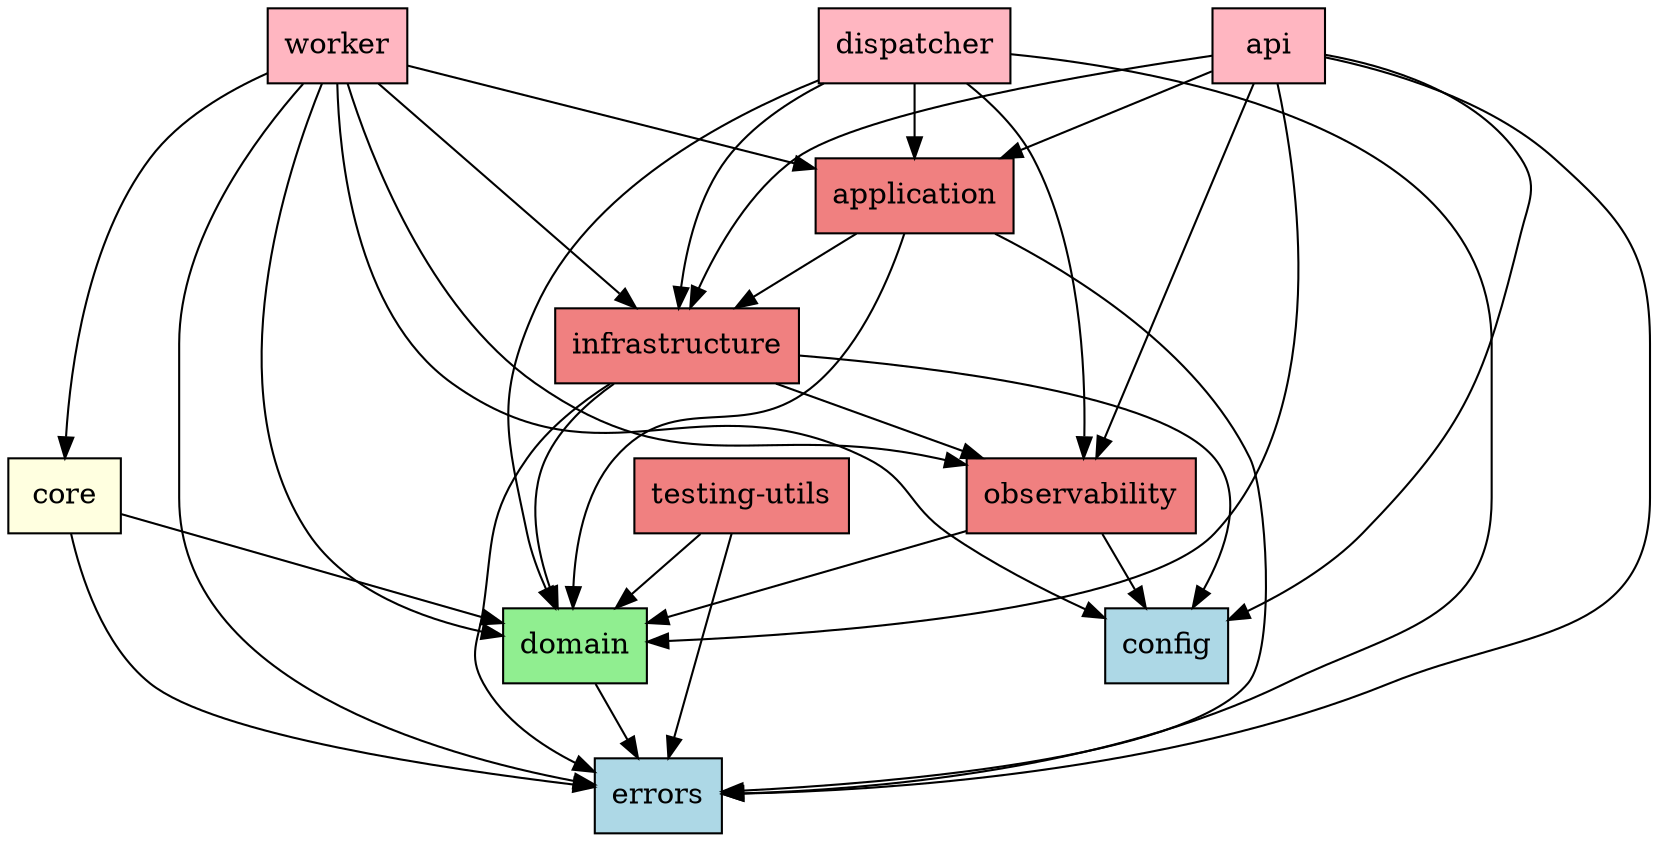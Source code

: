 digraph dependencies {
  rankdir=TB;
  node [shape=box, style=rounded];
  "errors" [fillcolor=lightblue, style=filled];
  "config" [fillcolor=lightblue, style=filled];
  "domain" [fillcolor=lightgreen, style=filled];
  "core" [fillcolor=lightyellow, style=filled];
  "application" [fillcolor=lightcoral, style=filled];
  "infrastructure" [fillcolor=lightcoral, style=filled];
  "observability" [fillcolor=lightcoral, style=filled];
  "testing-utils" [fillcolor=lightcoral, style=filled];
  "dispatcher" [fillcolor=lightpink, style=filled];
  "worker" [fillcolor=lightpink, style=filled];
  "api" [fillcolor=lightpink, style=filled];
  "core" -> "domain";
  "core" -> "errors";
  "dispatcher" -> "errors";
  "dispatcher" -> "domain";
  "dispatcher" -> "infrastructure";
  "dispatcher" -> "application";
  "dispatcher" -> "observability";
  "observability" -> "domain";
  "observability" -> "config";
  "testing-utils" -> "domain";
  "testing-utils" -> "errors";
  "api" -> "application";
  "api" -> "domain";
  "api" -> "infrastructure";
  "api" -> "errors";
  "api" -> "config";
  "api" -> "observability";
  "application" -> "domain";
  "application" -> "errors";
  "application" -> "infrastructure";
  "worker" -> "core";
  "worker" -> "domain";
  "worker" -> "application";
  "worker" -> "infrastructure";
  "worker" -> "errors";
  "worker" -> "config";
  "worker" -> "observability";
  "infrastructure" -> "domain";
  "infrastructure" -> "errors";
  "infrastructure" -> "config";
  "infrastructure" -> "observability";
  "domain" -> "errors";
}